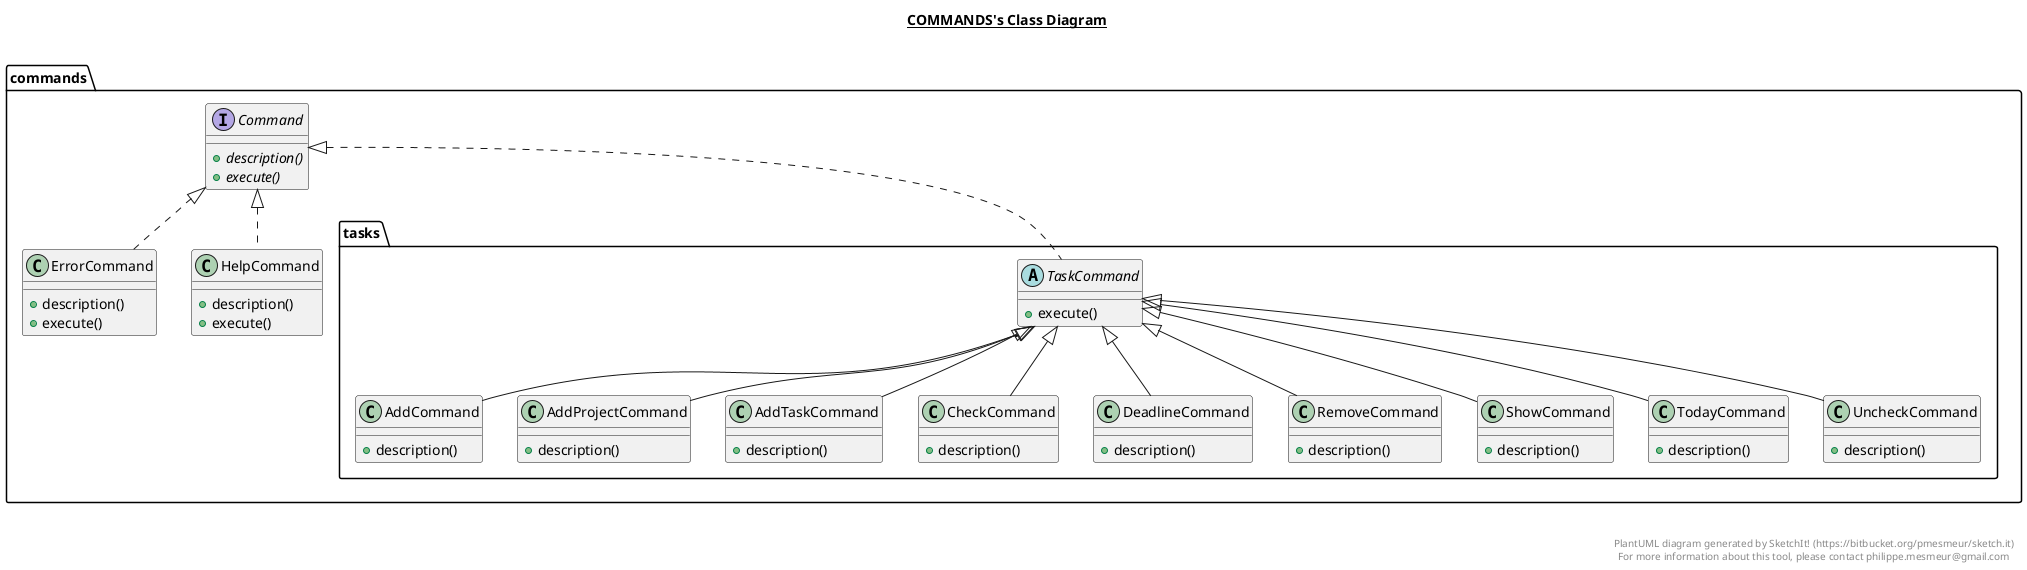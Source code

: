 @startuml

title __COMMANDS's Class Diagram__\n


namespace commands{
      interface commands.Command {
          {abstract} + description()
          {abstract} + execute()
      }

  


      class commands.ErrorCommand {
          + description()
          + execute()
      }

      class commands.HelpCommand {
          + description()
          + execute()
      }

 namespace tasks{
        class commands.tasks.AddCommand {
            + description()
        }

        class commands.tasks.AddProjectCommand {
            + description()
        }


        class commands.tasks.AddTaskCommand {
            + description()
        }



        class commands.tasks.CheckCommand {
            + description()
        }


        class commands.tasks.DeadlineCommand {
            + description()
        }

        class commands.tasks.RemoveCommand {
            + description()
        }

        class commands.tasks.ShowCommand {
            + description()
        }

        abstract class commands.tasks.TaskCommand {
            + execute()
        }

        class commands.tasks.TodayCommand {
            + description()
        }

        class commands.tasks.UncheckCommand {
            + description()
        }
      }
 }

  commands.tasks.AddCommand -up-|> commands.tasks.TaskCommand
  commands.tasks.AddProjectCommand -up-|> commands.tasks.TaskCommand
  commands.tasks.AddTaskCommand -up-|> commands.tasks.TaskCommand
  commands.tasks.CheckCommand -up-|> commands.tasks.TaskCommand
  commands.tasks.DeadlineCommand -up-|> commands.tasks.TaskCommand
  commands.tasks.RemoveCommand -up-|> commands.tasks.TaskCommand
  commands.tasks.ShowCommand -up-|> commands.tasks.TaskCommand
  commands.tasks.TaskCommand .up.|> commands.Command
  commands.tasks.TodayCommand -up-|> commands.tasks.TaskCommand
  commands.tasks.UncheckCommand -up-|> commands.tasks.TaskCommand


  commands.ErrorCommand .up.|> commands.Command
  commands.HelpCommand .up.|> commands.Command


right footer


PlantUML diagram generated by SketchIt! (https://bitbucket.org/pmesmeur/sketch.it)
For more information about this tool, please contact philippe.mesmeur@gmail.com
endfooter

@enduml
